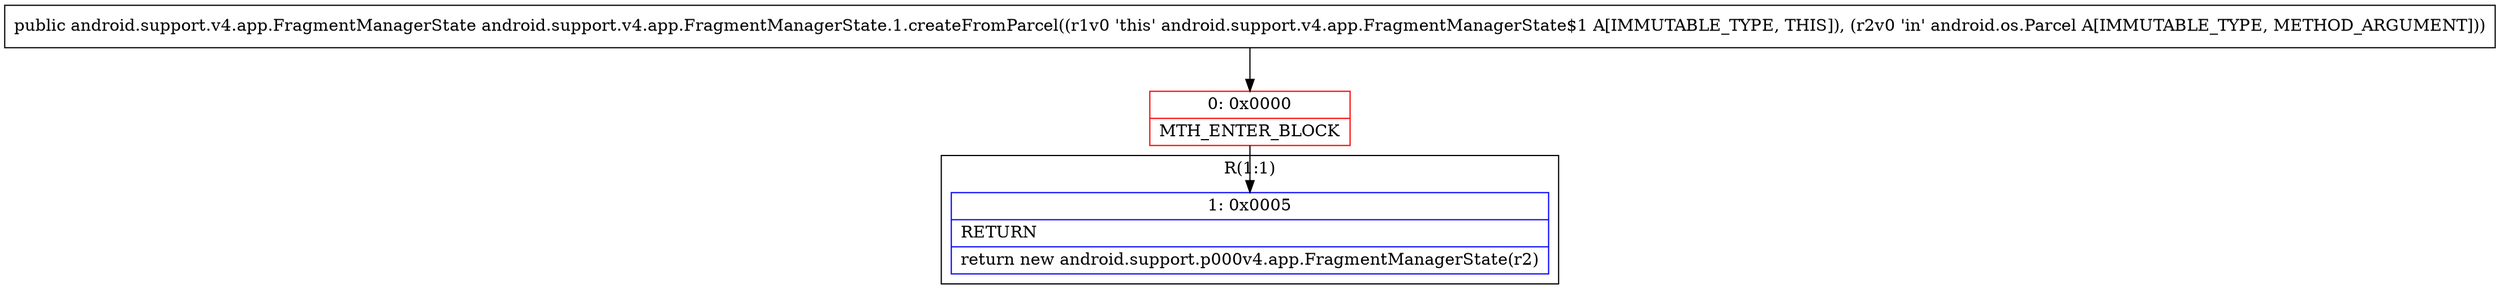 digraph "CFG forandroid.support.v4.app.FragmentManagerState.1.createFromParcel(Landroid\/os\/Parcel;)Landroid\/support\/v4\/app\/FragmentManagerState;" {
subgraph cluster_Region_1831682461 {
label = "R(1:1)";
node [shape=record,color=blue];
Node_1 [shape=record,label="{1\:\ 0x0005|RETURN\l|return new android.support.p000v4.app.FragmentManagerState(r2)\l}"];
}
Node_0 [shape=record,color=red,label="{0\:\ 0x0000|MTH_ENTER_BLOCK\l}"];
MethodNode[shape=record,label="{public android.support.v4.app.FragmentManagerState android.support.v4.app.FragmentManagerState.1.createFromParcel((r1v0 'this' android.support.v4.app.FragmentManagerState$1 A[IMMUTABLE_TYPE, THIS]), (r2v0 'in' android.os.Parcel A[IMMUTABLE_TYPE, METHOD_ARGUMENT])) }"];
MethodNode -> Node_0;
Node_0 -> Node_1;
}

